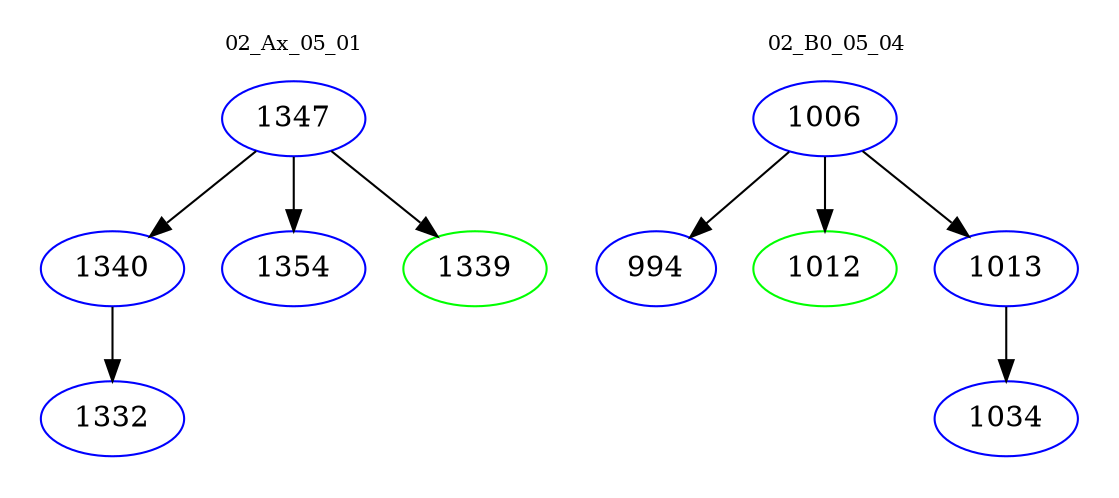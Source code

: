 digraph{
subgraph cluster_0 {
color = white
label = "02_Ax_05_01";
fontsize=10;
T0_1347 [label="1347", color="blue"]
T0_1347 -> T0_1340 [color="black"]
T0_1340 [label="1340", color="blue"]
T0_1340 -> T0_1332 [color="black"]
T0_1332 [label="1332", color="blue"]
T0_1347 -> T0_1354 [color="black"]
T0_1354 [label="1354", color="blue"]
T0_1347 -> T0_1339 [color="black"]
T0_1339 [label="1339", color="green"]
}
subgraph cluster_1 {
color = white
label = "02_B0_05_04";
fontsize=10;
T1_1006 [label="1006", color="blue"]
T1_1006 -> T1_994 [color="black"]
T1_994 [label="994", color="blue"]
T1_1006 -> T1_1012 [color="black"]
T1_1012 [label="1012", color="green"]
T1_1006 -> T1_1013 [color="black"]
T1_1013 [label="1013", color="blue"]
T1_1013 -> T1_1034 [color="black"]
T1_1034 [label="1034", color="blue"]
}
}
